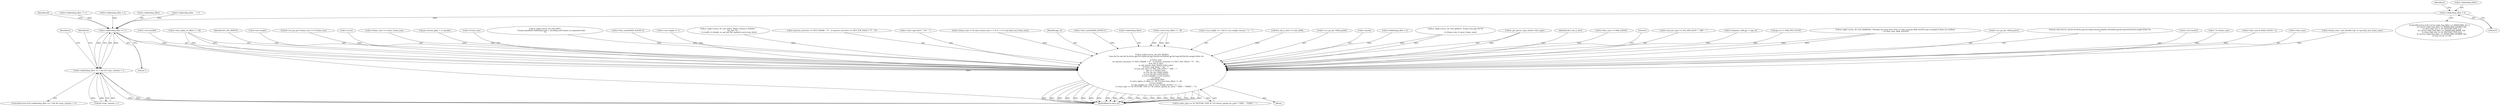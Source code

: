 digraph "0_FFmpeg_29ffeef5e73b8f41ff3a3f2242d356759c66f91f@pointer" {
"1002787" [label="(Call,h->deblocking_filter = 0)"];
"1002794" [label="(Call,h->deblocking_filter == 1)"];
"1002793" [label="(Call,h->deblocking_filter == 1 && h0->max_contexts > 1)"];
"1003314" [label="(Call,av_log(h->avctx, AV_LOG_DEBUG,\n               \"slice:%d %s mb:%d %c%s%s pps:%u frame:%d poc:%d/%d ref:%d/%d qp:%d loop:%d:%d:%d weight:%d%s %s\n\",\n               h->slice_num,\n               (h->picture_structure == PICT_FRAME ? \"F\" : h->picture_structure == PICT_TOP_FIELD ? \"T\" : \"B\"),\n               first_mb_in_slice,\n               av_get_picture_type_char(h->slice_type),\n               h->slice_type_fixed ? \" fix\" : \"\",\n               h->nal_unit_type == NAL_IDR_SLICE ? \" IDR\" : \"\",\n               pps_id, h->frame_num,\n               h->cur_pic_ptr->field_poc[0],\n               h->cur_pic_ptr->field_poc[1],\n               h->ref_count[0], h->ref_count[1],\n               h->qscale,\n               h->deblocking_filter,\n               h->slice_alpha_c0_offset / 2 - 26, h->slice_beta_offset / 2 - 26,\n               h->use_weight,\n               h->use_weight == 1 && h->use_weight_chroma ? \"c\" : \"\",\n               h->slice_type == AV_PICTURE_TYPE_B ? (h->direct_spatial_mv_pred ? \"SPAT\" : \"TEMP\") : \"\"))"];
"1003380" [label="(Call,h->ref_count[1])"];
"1002097" [label="(Call,2 * h->frame_num)"];
"1003013" [label="(Call,h->slice_num & (MAX_SLICES - 1))"];
"1003420" [label="(Call,h->slice_type == AV_PICTURE_TYPE_B ? (h->direct_spatial_mv_pred ? \"SPAT\" : \"TEMP\") : \"\")"];
"1002796" [label="(Identifier,h)"];
"1003320" [label="(Call,h->slice_num)"];
"1000993" [label="(Call,h->frame_num = get_bits(&h->gb, h->sps.log2_max_frame_num))"];
"1002792" [label="(ControlStructure,if (h->deblocking_filter == 1 && h0->max_contexts > 1))"];
"1003435" [label="(MethodReturn,static int)"];
"1003375" [label="(Call,h->ref_count[0])"];
"1002673" [label="(Call,h->deblocking_filter < 2)"];
"1003391" [label="(Call,h->slice_alpha_c0_offset / 2 - 26)"];
"1003318" [label="(Identifier,AV_LOG_DEBUG)"];
"1003405" [label="(Call,h->use_weight)"];
"1002787" [label="(Call,h->deblocking_filter = 0)"];
"1001763" [label="(Call,h0->cur_pic_ptr->frame_num != h->frame_num)"];
"1002793" [label="(Call,h->deblocking_filter == 1 && h0->max_contexts > 1)"];
"1002795" [label="(Call,h->deblocking_filter)"];
"1003315" [label="(Call,h->avctx)"];
"1001451" [label="(Call,h->frame_num != h->prev_frame_num)"];
"1002590" [label="(Call,get_chroma_qp(h, 1, h->qscale))"];
"1003358" [label="(Call,h->frame_num)"];
"1002832" [label="(Call,av_log(h->avctx, AV_LOG_INFO,\n                       \"Cannot parallelize deblocking type 1, decoding such frames in sequential order\n\"))"];
"1002624" [label="(Call,h->deblocking_filter     = 1)"];
"1002951" [label="(Call,h->slice_num&(MAX_SLICES-1))"];
"1003410" [label="(Call,h->use_weight == 1)"];
"1000887" [label="(Call,av_log(h->avctx, AV_LOG_INFO, \"Reinit context to %dx%d, \"\n               \"pix_fmt: %s\n\", h->width, h->height, av_get_pix_fmt_name(h->avctx->pix_fmt)))"];
"1002788" [label="(Call,h->deblocking_filter)"];
"1003323" [label="(Call,h->picture_structure == PICT_FRAME ? \"F\" : h->picture_structure == PICT_TOP_FIELD ? \"T\" : \"B\")"];
"1003343" [label="(Call,h->slice_type_fixed ? \" fix\" : \"\")"];
"1002801" [label="(Identifier,h0)"];
"1003313" [label="(Block,)"];
"1001469" [label="(Call,h->frame_num != (h->prev_frame_num + 1) % (1 << h->sps.log2_max_frame_num))"];
"1002737" [label="(ControlStructure,if (h->avctx->skip_loop_filter >= AVDISCARD_ALL ||\n        (h->avctx->skip_loop_filter >= AVDISCARD_NONKEY &&\n         h->slice_type_nos != AV_PICTURE_TYPE_I) ||\n        (h->avctx->skip_loop_filter >= AVDISCARD_BIDIR  &&\n         h->slice_type_nos == AV_PICTURE_TYPE_B) ||\n        (h->avctx->skip_loop_filter >= AVDISCARD_NONREF &&\n         h->nal_ref_idc == 0)))"];
"1003357" [label="(Identifier,pps_id)"];
"1002968" [label="(Call,h->slice_num&(MAX_SLICES-1))"];
"1002858" [label="(Identifier,h)"];
"1003388" [label="(Call,h->deblocking_filter)"];
"1002678" [label="(Call,h->deblocking_filter ^= 1)"];
"1002798" [label="(Literal,1)"];
"1003314" [label="(Call,av_log(h->avctx, AV_LOG_DEBUG,\n               \"slice:%d %s mb:%d %c%s%s pps:%u frame:%d poc:%d/%d ref:%d/%d qp:%d loop:%d:%d:%d weight:%d%s %s\n\",\n               h->slice_num,\n               (h->picture_structure == PICT_FRAME ? \"F\" : h->picture_structure == PICT_TOP_FIELD ? \"T\" : \"B\"),\n               first_mb_in_slice,\n               av_get_picture_type_char(h->slice_type),\n               h->slice_type_fixed ? \" fix\" : \"\",\n               h->nal_unit_type == NAL_IDR_SLICE ? \" IDR\" : \"\",\n               pps_id, h->frame_num,\n               h->cur_pic_ptr->field_poc[0],\n               h->cur_pic_ptr->field_poc[1],\n               h->ref_count[0], h->ref_count[1],\n               h->qscale,\n               h->deblocking_filter,\n               h->slice_alpha_c0_offset / 2 - 26, h->slice_beta_offset / 2 - 26,\n               h->use_weight,\n               h->use_weight == 1 && h->use_weight_chroma ? \"c\" : \"\",\n               h->slice_type == AV_PICTURE_TYPE_B ? (h->direct_spatial_mv_pred ? \"SPAT\" : \"TEMP\") : \"\"))"];
"1003398" [label="(Call,h->slice_beta_offset / 2 - 26)"];
"1003408" [label="(Call,h->use_weight == 1 && h->use_weight_chroma ? \"c\" : \"\")"];
"1002031" [label="(Call,first_mb_in_slice / h->mb_width)"];
"1003361" [label="(Call,h->cur_pic_ptr->field_poc[0])"];
"1003385" [label="(Call,h->qscale)"];
"1002814" [label="(Call,h->deblocking_filter = 2)"];
"1001500" [label="(Call,av_log(h->avctx, AV_LOG_DEBUG, \"Frame num gap %d %d\n\",\n                   h->frame_num, h->prev_frame_num))"];
"1003339" [label="(Call,av_get_picture_type_char(h->slice_type))"];
"1003338" [label="(Identifier,first_mb_in_slice)"];
"1002799" [label="(Call,h0->max_contexts > 1)"];
"1002978" [label="(Call,h->slice_num >= MAX_SLICES)"];
"1003434" [label="(Literal,0)"];
"1002794" [label="(Call,h->deblocking_filter == 1)"];
"1003349" [label="(Call,h->nal_unit_type == NAL_IDR_SLICE ? \" IDR\" : \"\")"];
"1000980" [label="(Call,h->dequant_coeff_pps != pps_id)"];
"1000306" [label="(Call,pps_id >= MAX_PPS_COUNT)"];
"1002984" [label="(Call,av_log(h->avctx, AV_LOG_WARNING, \"Possibly too many slices (%d >= %d), increase MAX_SLICES and recompile if there are artifacts\n\", h->slice_num, MAX_SLICES))"];
"1003368" [label="(Call,h->cur_pic_ptr->field_poc[1])"];
"1002809" [label="(Identifier,h)"];
"1002791" [label="(Literal,0)"];
"1003319" [label="(Literal,\"slice:%d %s mb:%d %c%s%s pps:%u frame:%d poc:%d/%d ref:%d/%d qp:%d loop:%d:%d:%d weight:%d%s %s\n\")"];
"1002787" -> "1002737"  [label="AST: "];
"1002787" -> "1002791"  [label="CFG: "];
"1002788" -> "1002787"  [label="AST: "];
"1002791" -> "1002787"  [label="AST: "];
"1002796" -> "1002787"  [label="CFG: "];
"1002787" -> "1002794"  [label="DDG: "];
"1002794" -> "1002793"  [label="AST: "];
"1002794" -> "1002798"  [label="CFG: "];
"1002795" -> "1002794"  [label="AST: "];
"1002798" -> "1002794"  [label="AST: "];
"1002801" -> "1002794"  [label="CFG: "];
"1002793" -> "1002794"  [label="CFG: "];
"1002794" -> "1003435"  [label="DDG: "];
"1002794" -> "1002793"  [label="DDG: "];
"1002794" -> "1002793"  [label="DDG: "];
"1002673" -> "1002794"  [label="DDG: "];
"1002624" -> "1002794"  [label="DDG: "];
"1002678" -> "1002794"  [label="DDG: "];
"1002794" -> "1003314"  [label="DDG: "];
"1002793" -> "1002792"  [label="AST: "];
"1002793" -> "1002799"  [label="CFG: "];
"1002799" -> "1002793"  [label="AST: "];
"1002809" -> "1002793"  [label="CFG: "];
"1002858" -> "1002793"  [label="CFG: "];
"1002793" -> "1003435"  [label="DDG: "];
"1002793" -> "1003435"  [label="DDG: "];
"1002793" -> "1003435"  [label="DDG: "];
"1002799" -> "1002793"  [label="DDG: "];
"1002799" -> "1002793"  [label="DDG: "];
"1003314" -> "1003313"  [label="AST: "];
"1003314" -> "1003420"  [label="CFG: "];
"1003315" -> "1003314"  [label="AST: "];
"1003318" -> "1003314"  [label="AST: "];
"1003319" -> "1003314"  [label="AST: "];
"1003320" -> "1003314"  [label="AST: "];
"1003323" -> "1003314"  [label="AST: "];
"1003338" -> "1003314"  [label="AST: "];
"1003339" -> "1003314"  [label="AST: "];
"1003343" -> "1003314"  [label="AST: "];
"1003349" -> "1003314"  [label="AST: "];
"1003357" -> "1003314"  [label="AST: "];
"1003358" -> "1003314"  [label="AST: "];
"1003361" -> "1003314"  [label="AST: "];
"1003368" -> "1003314"  [label="AST: "];
"1003375" -> "1003314"  [label="AST: "];
"1003380" -> "1003314"  [label="AST: "];
"1003385" -> "1003314"  [label="AST: "];
"1003388" -> "1003314"  [label="AST: "];
"1003391" -> "1003314"  [label="AST: "];
"1003398" -> "1003314"  [label="AST: "];
"1003405" -> "1003314"  [label="AST: "];
"1003408" -> "1003314"  [label="AST: "];
"1003420" -> "1003314"  [label="AST: "];
"1003434" -> "1003314"  [label="CFG: "];
"1003314" -> "1003435"  [label="DDG: "];
"1003314" -> "1003435"  [label="DDG: "];
"1003314" -> "1003435"  [label="DDG: "];
"1003314" -> "1003435"  [label="DDG: "];
"1003314" -> "1003435"  [label="DDG: "];
"1003314" -> "1003435"  [label="DDG: "];
"1003314" -> "1003435"  [label="DDG: "];
"1003314" -> "1003435"  [label="DDG: "];
"1003314" -> "1003435"  [label="DDG: "];
"1003314" -> "1003435"  [label="DDG: "];
"1003314" -> "1003435"  [label="DDG: "];
"1003314" -> "1003435"  [label="DDG: "];
"1003314" -> "1003435"  [label="DDG: "];
"1003314" -> "1003435"  [label="DDG: "];
"1003314" -> "1003435"  [label="DDG: "];
"1003314" -> "1003435"  [label="DDG: "];
"1003314" -> "1003435"  [label="DDG: "];
"1003314" -> "1003435"  [label="DDG: "];
"1003314" -> "1003435"  [label="DDG: "];
"1003314" -> "1003435"  [label="DDG: "];
"1003314" -> "1003435"  [label="DDG: "];
"1003314" -> "1003435"  [label="DDG: "];
"1002984" -> "1003314"  [label="DDG: "];
"1002984" -> "1003314"  [label="DDG: "];
"1002832" -> "1003314"  [label="DDG: "];
"1000887" -> "1003314"  [label="DDG: "];
"1001500" -> "1003314"  [label="DDG: "];
"1001500" -> "1003314"  [label="DDG: "];
"1002968" -> "1003314"  [label="DDG: "];
"1002978" -> "1003314"  [label="DDG: "];
"1002951" -> "1003314"  [label="DDG: "];
"1003013" -> "1003314"  [label="DDG: "];
"1002031" -> "1003314"  [label="DDG: "];
"1003339" -> "1003314"  [label="DDG: "];
"1000980" -> "1003314"  [label="DDG: "];
"1000306" -> "1003314"  [label="DDG: "];
"1002097" -> "1003314"  [label="DDG: "];
"1001451" -> "1003314"  [label="DDG: "];
"1001763" -> "1003314"  [label="DDG: "];
"1000993" -> "1003314"  [label="DDG: "];
"1001469" -> "1003314"  [label="DDG: "];
"1002590" -> "1003314"  [label="DDG: "];
"1002814" -> "1003314"  [label="DDG: "];
"1003391" -> "1003314"  [label="DDG: "];
"1003391" -> "1003314"  [label="DDG: "];
"1003398" -> "1003314"  [label="DDG: "];
"1003398" -> "1003314"  [label="DDG: "];
"1003410" -> "1003314"  [label="DDG: "];
}
